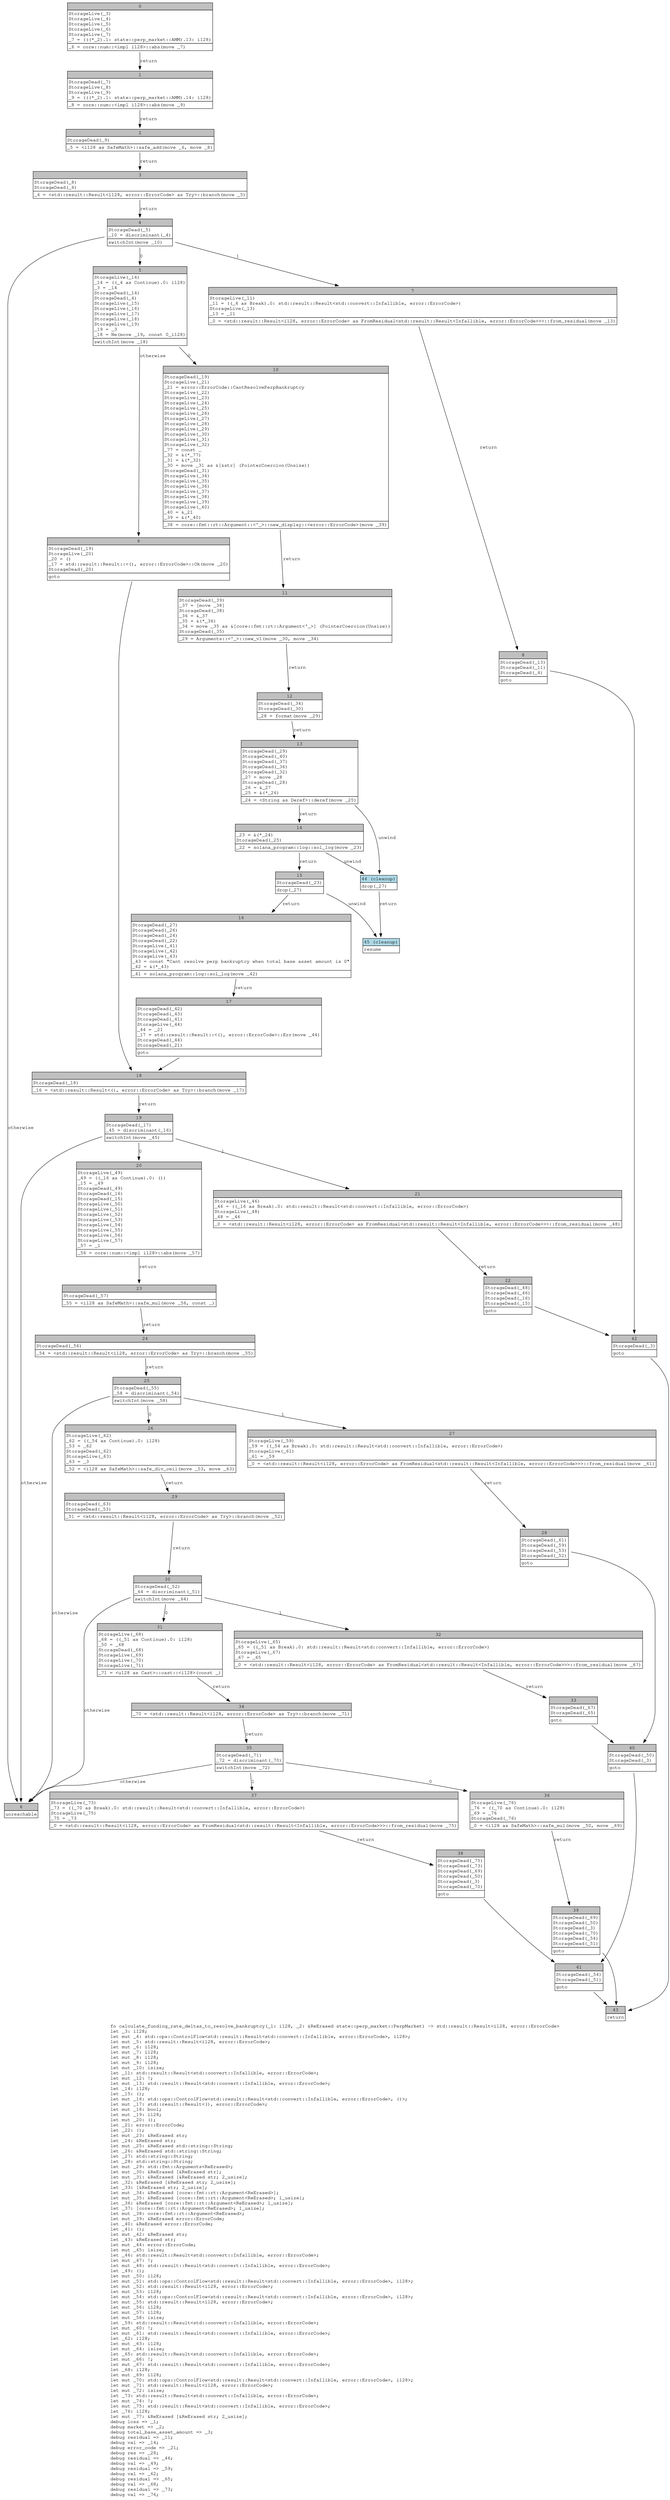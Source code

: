 digraph Mir_0_2394 {
    graph [fontname="Courier, monospace"];
    node [fontname="Courier, monospace"];
    edge [fontname="Courier, monospace"];
    label=<fn calculate_funding_rate_deltas_to_resolve_bankruptcy(_1: i128, _2: &amp;ReErased state::perp_market::PerpMarket) -&gt; std::result::Result&lt;i128, error::ErrorCode&gt;<br align="left"/>let _3: i128;<br align="left"/>let mut _4: std::ops::ControlFlow&lt;std::result::Result&lt;std::convert::Infallible, error::ErrorCode&gt;, i128&gt;;<br align="left"/>let mut _5: std::result::Result&lt;i128, error::ErrorCode&gt;;<br align="left"/>let mut _6: i128;<br align="left"/>let mut _7: i128;<br align="left"/>let mut _8: i128;<br align="left"/>let mut _9: i128;<br align="left"/>let mut _10: isize;<br align="left"/>let _11: std::result::Result&lt;std::convert::Infallible, error::ErrorCode&gt;;<br align="left"/>let mut _12: !;<br align="left"/>let mut _13: std::result::Result&lt;std::convert::Infallible, error::ErrorCode&gt;;<br align="left"/>let _14: i128;<br align="left"/>let _15: ();<br align="left"/>let mut _16: std::ops::ControlFlow&lt;std::result::Result&lt;std::convert::Infallible, error::ErrorCode&gt;, ()&gt;;<br align="left"/>let mut _17: std::result::Result&lt;(), error::ErrorCode&gt;;<br align="left"/>let mut _18: bool;<br align="left"/>let mut _19: i128;<br align="left"/>let mut _20: ();<br align="left"/>let _21: error::ErrorCode;<br align="left"/>let _22: ();<br align="left"/>let mut _23: &amp;ReErased str;<br align="left"/>let _24: &amp;ReErased str;<br align="left"/>let mut _25: &amp;ReErased std::string::String;<br align="left"/>let _26: &amp;ReErased std::string::String;<br align="left"/>let _27: std::string::String;<br align="left"/>let _28: std::string::String;<br align="left"/>let mut _29: std::fmt::Arguments&lt;ReErased&gt;;<br align="left"/>let mut _30: &amp;ReErased [&amp;ReErased str];<br align="left"/>let mut _31: &amp;ReErased [&amp;ReErased str; 2_usize];<br align="left"/>let _32: &amp;ReErased [&amp;ReErased str; 2_usize];<br align="left"/>let _33: [&amp;ReErased str; 2_usize];<br align="left"/>let mut _34: &amp;ReErased [core::fmt::rt::Argument&lt;ReErased&gt;];<br align="left"/>let mut _35: &amp;ReErased [core::fmt::rt::Argument&lt;ReErased&gt;; 1_usize];<br align="left"/>let _36: &amp;ReErased [core::fmt::rt::Argument&lt;ReErased&gt;; 1_usize];<br align="left"/>let _37: [core::fmt::rt::Argument&lt;ReErased&gt;; 1_usize];<br align="left"/>let mut _38: core::fmt::rt::Argument&lt;ReErased&gt;;<br align="left"/>let mut _39: &amp;ReErased error::ErrorCode;<br align="left"/>let _40: &amp;ReErased error::ErrorCode;<br align="left"/>let _41: ();<br align="left"/>let mut _42: &amp;ReErased str;<br align="left"/>let _43: &amp;ReErased str;<br align="left"/>let mut _44: error::ErrorCode;<br align="left"/>let mut _45: isize;<br align="left"/>let _46: std::result::Result&lt;std::convert::Infallible, error::ErrorCode&gt;;<br align="left"/>let mut _47: !;<br align="left"/>let mut _48: std::result::Result&lt;std::convert::Infallible, error::ErrorCode&gt;;<br align="left"/>let _49: ();<br align="left"/>let mut _50: i128;<br align="left"/>let mut _51: std::ops::ControlFlow&lt;std::result::Result&lt;std::convert::Infallible, error::ErrorCode&gt;, i128&gt;;<br align="left"/>let mut _52: std::result::Result&lt;i128, error::ErrorCode&gt;;<br align="left"/>let mut _53: i128;<br align="left"/>let mut _54: std::ops::ControlFlow&lt;std::result::Result&lt;std::convert::Infallible, error::ErrorCode&gt;, i128&gt;;<br align="left"/>let mut _55: std::result::Result&lt;i128, error::ErrorCode&gt;;<br align="left"/>let mut _56: i128;<br align="left"/>let mut _57: i128;<br align="left"/>let mut _58: isize;<br align="left"/>let _59: std::result::Result&lt;std::convert::Infallible, error::ErrorCode&gt;;<br align="left"/>let mut _60: !;<br align="left"/>let mut _61: std::result::Result&lt;std::convert::Infallible, error::ErrorCode&gt;;<br align="left"/>let _62: i128;<br align="left"/>let mut _63: i128;<br align="left"/>let mut _64: isize;<br align="left"/>let _65: std::result::Result&lt;std::convert::Infallible, error::ErrorCode&gt;;<br align="left"/>let mut _66: !;<br align="left"/>let mut _67: std::result::Result&lt;std::convert::Infallible, error::ErrorCode&gt;;<br align="left"/>let _68: i128;<br align="left"/>let mut _69: i128;<br align="left"/>let mut _70: std::ops::ControlFlow&lt;std::result::Result&lt;std::convert::Infallible, error::ErrorCode&gt;, i128&gt;;<br align="left"/>let mut _71: std::result::Result&lt;i128, error::ErrorCode&gt;;<br align="left"/>let mut _72: isize;<br align="left"/>let _73: std::result::Result&lt;std::convert::Infallible, error::ErrorCode&gt;;<br align="left"/>let mut _74: !;<br align="left"/>let mut _75: std::result::Result&lt;std::convert::Infallible, error::ErrorCode&gt;;<br align="left"/>let _76: i128;<br align="left"/>let mut _77: &amp;ReErased [&amp;ReErased str; 2_usize];<br align="left"/>debug loss =&gt; _1;<br align="left"/>debug market =&gt; _2;<br align="left"/>debug total_base_asset_amount =&gt; _3;<br align="left"/>debug residual =&gt; _11;<br align="left"/>debug val =&gt; _14;<br align="left"/>debug error_code =&gt; _21;<br align="left"/>debug res =&gt; _28;<br align="left"/>debug residual =&gt; _46;<br align="left"/>debug val =&gt; _49;<br align="left"/>debug residual =&gt; _59;<br align="left"/>debug val =&gt; _62;<br align="left"/>debug residual =&gt; _65;<br align="left"/>debug val =&gt; _68;<br align="left"/>debug residual =&gt; _73;<br align="left"/>debug val =&gt; _76;<br align="left"/>>;
    bb0__0_2394 [shape="none", label=<<table border="0" cellborder="1" cellspacing="0"><tr><td bgcolor="gray" align="center" colspan="1">0</td></tr><tr><td align="left" balign="left">StorageLive(_3)<br/>StorageLive(_4)<br/>StorageLive(_5)<br/>StorageLive(_6)<br/>StorageLive(_7)<br/>_7 = (((*_2).1: state::perp_market::AMM).13: i128)<br/></td></tr><tr><td align="left">_6 = core::num::&lt;impl i128&gt;::abs(move _7)</td></tr></table>>];
    bb1__0_2394 [shape="none", label=<<table border="0" cellborder="1" cellspacing="0"><tr><td bgcolor="gray" align="center" colspan="1">1</td></tr><tr><td align="left" balign="left">StorageDead(_7)<br/>StorageLive(_8)<br/>StorageLive(_9)<br/>_9 = (((*_2).1: state::perp_market::AMM).14: i128)<br/></td></tr><tr><td align="left">_8 = core::num::&lt;impl i128&gt;::abs(move _9)</td></tr></table>>];
    bb2__0_2394 [shape="none", label=<<table border="0" cellborder="1" cellspacing="0"><tr><td bgcolor="gray" align="center" colspan="1">2</td></tr><tr><td align="left" balign="left">StorageDead(_9)<br/></td></tr><tr><td align="left">_5 = &lt;i128 as SafeMath&gt;::safe_add(move _6, move _8)</td></tr></table>>];
    bb3__0_2394 [shape="none", label=<<table border="0" cellborder="1" cellspacing="0"><tr><td bgcolor="gray" align="center" colspan="1">3</td></tr><tr><td align="left" balign="left">StorageDead(_8)<br/>StorageDead(_6)<br/></td></tr><tr><td align="left">_4 = &lt;std::result::Result&lt;i128, error::ErrorCode&gt; as Try&gt;::branch(move _5)</td></tr></table>>];
    bb4__0_2394 [shape="none", label=<<table border="0" cellborder="1" cellspacing="0"><tr><td bgcolor="gray" align="center" colspan="1">4</td></tr><tr><td align="left" balign="left">StorageDead(_5)<br/>_10 = discriminant(_4)<br/></td></tr><tr><td align="left">switchInt(move _10)</td></tr></table>>];
    bb5__0_2394 [shape="none", label=<<table border="0" cellborder="1" cellspacing="0"><tr><td bgcolor="gray" align="center" colspan="1">5</td></tr><tr><td align="left" balign="left">StorageLive(_14)<br/>_14 = ((_4 as Continue).0: i128)<br/>_3 = _14<br/>StorageDead(_14)<br/>StorageDead(_4)<br/>StorageLive(_15)<br/>StorageLive(_16)<br/>StorageLive(_17)<br/>StorageLive(_18)<br/>StorageLive(_19)<br/>_19 = _3<br/>_18 = Ne(move _19, const 0_i128)<br/></td></tr><tr><td align="left">switchInt(move _18)</td></tr></table>>];
    bb6__0_2394 [shape="none", label=<<table border="0" cellborder="1" cellspacing="0"><tr><td bgcolor="gray" align="center" colspan="1">6</td></tr><tr><td align="left">unreachable</td></tr></table>>];
    bb7__0_2394 [shape="none", label=<<table border="0" cellborder="1" cellspacing="0"><tr><td bgcolor="gray" align="center" colspan="1">7</td></tr><tr><td align="left" balign="left">StorageLive(_11)<br/>_11 = ((_4 as Break).0: std::result::Result&lt;std::convert::Infallible, error::ErrorCode&gt;)<br/>StorageLive(_13)<br/>_13 = _11<br/></td></tr><tr><td align="left">_0 = &lt;std::result::Result&lt;i128, error::ErrorCode&gt; as FromResidual&lt;std::result::Result&lt;Infallible, error::ErrorCode&gt;&gt;&gt;::from_residual(move _13)</td></tr></table>>];
    bb8__0_2394 [shape="none", label=<<table border="0" cellborder="1" cellspacing="0"><tr><td bgcolor="gray" align="center" colspan="1">8</td></tr><tr><td align="left" balign="left">StorageDead(_13)<br/>StorageDead(_11)<br/>StorageDead(_4)<br/></td></tr><tr><td align="left">goto</td></tr></table>>];
    bb9__0_2394 [shape="none", label=<<table border="0" cellborder="1" cellspacing="0"><tr><td bgcolor="gray" align="center" colspan="1">9</td></tr><tr><td align="left" balign="left">StorageDead(_19)<br/>StorageLive(_20)<br/>_20 = ()<br/>_17 = std::result::Result::&lt;(), error::ErrorCode&gt;::Ok(move _20)<br/>StorageDead(_20)<br/></td></tr><tr><td align="left">goto</td></tr></table>>];
    bb10__0_2394 [shape="none", label=<<table border="0" cellborder="1" cellspacing="0"><tr><td bgcolor="gray" align="center" colspan="1">10</td></tr><tr><td align="left" balign="left">StorageDead(_19)<br/>StorageLive(_21)<br/>_21 = error::ErrorCode::CantResolvePerpBankruptcy<br/>StorageLive(_22)<br/>StorageLive(_23)<br/>StorageLive(_24)<br/>StorageLive(_25)<br/>StorageLive(_26)<br/>StorageLive(_27)<br/>StorageLive(_28)<br/>StorageLive(_29)<br/>StorageLive(_30)<br/>StorageLive(_31)<br/>StorageLive(_32)<br/>_77 = const _<br/>_32 = &amp;(*_77)<br/>_31 = &amp;(*_32)<br/>_30 = move _31 as &amp;[&amp;str] (PointerCoercion(Unsize))<br/>StorageDead(_31)<br/>StorageLive(_34)<br/>StorageLive(_35)<br/>StorageLive(_36)<br/>StorageLive(_37)<br/>StorageLive(_38)<br/>StorageLive(_39)<br/>StorageLive(_40)<br/>_40 = &amp;_21<br/>_39 = &amp;(*_40)<br/></td></tr><tr><td align="left">_38 = core::fmt::rt::Argument::&lt;'_&gt;::new_display::&lt;error::ErrorCode&gt;(move _39)</td></tr></table>>];
    bb11__0_2394 [shape="none", label=<<table border="0" cellborder="1" cellspacing="0"><tr><td bgcolor="gray" align="center" colspan="1">11</td></tr><tr><td align="left" balign="left">StorageDead(_39)<br/>_37 = [move _38]<br/>StorageDead(_38)<br/>_36 = &amp;_37<br/>_35 = &amp;(*_36)<br/>_34 = move _35 as &amp;[core::fmt::rt::Argument&lt;'_&gt;] (PointerCoercion(Unsize))<br/>StorageDead(_35)<br/></td></tr><tr><td align="left">_29 = Arguments::&lt;'_&gt;::new_v1(move _30, move _34)</td></tr></table>>];
    bb12__0_2394 [shape="none", label=<<table border="0" cellborder="1" cellspacing="0"><tr><td bgcolor="gray" align="center" colspan="1">12</td></tr><tr><td align="left" balign="left">StorageDead(_34)<br/>StorageDead(_30)<br/></td></tr><tr><td align="left">_28 = format(move _29)</td></tr></table>>];
    bb13__0_2394 [shape="none", label=<<table border="0" cellborder="1" cellspacing="0"><tr><td bgcolor="gray" align="center" colspan="1">13</td></tr><tr><td align="left" balign="left">StorageDead(_29)<br/>StorageDead(_40)<br/>StorageDead(_37)<br/>StorageDead(_36)<br/>StorageDead(_32)<br/>_27 = move _28<br/>StorageDead(_28)<br/>_26 = &amp;_27<br/>_25 = &amp;(*_26)<br/></td></tr><tr><td align="left">_24 = &lt;String as Deref&gt;::deref(move _25)</td></tr></table>>];
    bb14__0_2394 [shape="none", label=<<table border="0" cellborder="1" cellspacing="0"><tr><td bgcolor="gray" align="center" colspan="1">14</td></tr><tr><td align="left" balign="left">_23 = &amp;(*_24)<br/>StorageDead(_25)<br/></td></tr><tr><td align="left">_22 = solana_program::log::sol_log(move _23)</td></tr></table>>];
    bb15__0_2394 [shape="none", label=<<table border="0" cellborder="1" cellspacing="0"><tr><td bgcolor="gray" align="center" colspan="1">15</td></tr><tr><td align="left" balign="left">StorageDead(_23)<br/></td></tr><tr><td align="left">drop(_27)</td></tr></table>>];
    bb16__0_2394 [shape="none", label=<<table border="0" cellborder="1" cellspacing="0"><tr><td bgcolor="gray" align="center" colspan="1">16</td></tr><tr><td align="left" balign="left">StorageDead(_27)<br/>StorageDead(_26)<br/>StorageDead(_24)<br/>StorageDead(_22)<br/>StorageLive(_41)<br/>StorageLive(_42)<br/>StorageLive(_43)<br/>_43 = const &quot;Cant resolve perp bankruptcy when total base asset amount is 0&quot;<br/>_42 = &amp;(*_43)<br/></td></tr><tr><td align="left">_41 = solana_program::log::sol_log(move _42)</td></tr></table>>];
    bb17__0_2394 [shape="none", label=<<table border="0" cellborder="1" cellspacing="0"><tr><td bgcolor="gray" align="center" colspan="1">17</td></tr><tr><td align="left" balign="left">StorageDead(_42)<br/>StorageDead(_43)<br/>StorageDead(_41)<br/>StorageLive(_44)<br/>_44 = _21<br/>_17 = std::result::Result::&lt;(), error::ErrorCode&gt;::Err(move _44)<br/>StorageDead(_44)<br/>StorageDead(_21)<br/></td></tr><tr><td align="left">goto</td></tr></table>>];
    bb18__0_2394 [shape="none", label=<<table border="0" cellborder="1" cellspacing="0"><tr><td bgcolor="gray" align="center" colspan="1">18</td></tr><tr><td align="left" balign="left">StorageDead(_18)<br/></td></tr><tr><td align="left">_16 = &lt;std::result::Result&lt;(), error::ErrorCode&gt; as Try&gt;::branch(move _17)</td></tr></table>>];
    bb19__0_2394 [shape="none", label=<<table border="0" cellborder="1" cellspacing="0"><tr><td bgcolor="gray" align="center" colspan="1">19</td></tr><tr><td align="left" balign="left">StorageDead(_17)<br/>_45 = discriminant(_16)<br/></td></tr><tr><td align="left">switchInt(move _45)</td></tr></table>>];
    bb20__0_2394 [shape="none", label=<<table border="0" cellborder="1" cellspacing="0"><tr><td bgcolor="gray" align="center" colspan="1">20</td></tr><tr><td align="left" balign="left">StorageLive(_49)<br/>_49 = ((_16 as Continue).0: ())<br/>_15 = _49<br/>StorageDead(_49)<br/>StorageDead(_16)<br/>StorageDead(_15)<br/>StorageLive(_50)<br/>StorageLive(_51)<br/>StorageLive(_52)<br/>StorageLive(_53)<br/>StorageLive(_54)<br/>StorageLive(_55)<br/>StorageLive(_56)<br/>StorageLive(_57)<br/>_57 = _1<br/></td></tr><tr><td align="left">_56 = core::num::&lt;impl i128&gt;::abs(move _57)</td></tr></table>>];
    bb21__0_2394 [shape="none", label=<<table border="0" cellborder="1" cellspacing="0"><tr><td bgcolor="gray" align="center" colspan="1">21</td></tr><tr><td align="left" balign="left">StorageLive(_46)<br/>_46 = ((_16 as Break).0: std::result::Result&lt;std::convert::Infallible, error::ErrorCode&gt;)<br/>StorageLive(_48)<br/>_48 = _46<br/></td></tr><tr><td align="left">_0 = &lt;std::result::Result&lt;i128, error::ErrorCode&gt; as FromResidual&lt;std::result::Result&lt;Infallible, error::ErrorCode&gt;&gt;&gt;::from_residual(move _48)</td></tr></table>>];
    bb22__0_2394 [shape="none", label=<<table border="0" cellborder="1" cellspacing="0"><tr><td bgcolor="gray" align="center" colspan="1">22</td></tr><tr><td align="left" balign="left">StorageDead(_48)<br/>StorageDead(_46)<br/>StorageDead(_16)<br/>StorageDead(_15)<br/></td></tr><tr><td align="left">goto</td></tr></table>>];
    bb23__0_2394 [shape="none", label=<<table border="0" cellborder="1" cellspacing="0"><tr><td bgcolor="gray" align="center" colspan="1">23</td></tr><tr><td align="left" balign="left">StorageDead(_57)<br/></td></tr><tr><td align="left">_55 = &lt;i128 as SafeMath&gt;::safe_mul(move _56, const _)</td></tr></table>>];
    bb24__0_2394 [shape="none", label=<<table border="0" cellborder="1" cellspacing="0"><tr><td bgcolor="gray" align="center" colspan="1">24</td></tr><tr><td align="left" balign="left">StorageDead(_56)<br/></td></tr><tr><td align="left">_54 = &lt;std::result::Result&lt;i128, error::ErrorCode&gt; as Try&gt;::branch(move _55)</td></tr></table>>];
    bb25__0_2394 [shape="none", label=<<table border="0" cellborder="1" cellspacing="0"><tr><td bgcolor="gray" align="center" colspan="1">25</td></tr><tr><td align="left" balign="left">StorageDead(_55)<br/>_58 = discriminant(_54)<br/></td></tr><tr><td align="left">switchInt(move _58)</td></tr></table>>];
    bb26__0_2394 [shape="none", label=<<table border="0" cellborder="1" cellspacing="0"><tr><td bgcolor="gray" align="center" colspan="1">26</td></tr><tr><td align="left" balign="left">StorageLive(_62)<br/>_62 = ((_54 as Continue).0: i128)<br/>_53 = _62<br/>StorageDead(_62)<br/>StorageLive(_63)<br/>_63 = _3<br/></td></tr><tr><td align="left">_52 = &lt;i128 as SafeMath&gt;::safe_div_ceil(move _53, move _63)</td></tr></table>>];
    bb27__0_2394 [shape="none", label=<<table border="0" cellborder="1" cellspacing="0"><tr><td bgcolor="gray" align="center" colspan="1">27</td></tr><tr><td align="left" balign="left">StorageLive(_59)<br/>_59 = ((_54 as Break).0: std::result::Result&lt;std::convert::Infallible, error::ErrorCode&gt;)<br/>StorageLive(_61)<br/>_61 = _59<br/></td></tr><tr><td align="left">_0 = &lt;std::result::Result&lt;i128, error::ErrorCode&gt; as FromResidual&lt;std::result::Result&lt;Infallible, error::ErrorCode&gt;&gt;&gt;::from_residual(move _61)</td></tr></table>>];
    bb28__0_2394 [shape="none", label=<<table border="0" cellborder="1" cellspacing="0"><tr><td bgcolor="gray" align="center" colspan="1">28</td></tr><tr><td align="left" balign="left">StorageDead(_61)<br/>StorageDead(_59)<br/>StorageDead(_53)<br/>StorageDead(_52)<br/></td></tr><tr><td align="left">goto</td></tr></table>>];
    bb29__0_2394 [shape="none", label=<<table border="0" cellborder="1" cellspacing="0"><tr><td bgcolor="gray" align="center" colspan="1">29</td></tr><tr><td align="left" balign="left">StorageDead(_63)<br/>StorageDead(_53)<br/></td></tr><tr><td align="left">_51 = &lt;std::result::Result&lt;i128, error::ErrorCode&gt; as Try&gt;::branch(move _52)</td></tr></table>>];
    bb30__0_2394 [shape="none", label=<<table border="0" cellborder="1" cellspacing="0"><tr><td bgcolor="gray" align="center" colspan="1">30</td></tr><tr><td align="left" balign="left">StorageDead(_52)<br/>_64 = discriminant(_51)<br/></td></tr><tr><td align="left">switchInt(move _64)</td></tr></table>>];
    bb31__0_2394 [shape="none", label=<<table border="0" cellborder="1" cellspacing="0"><tr><td bgcolor="gray" align="center" colspan="1">31</td></tr><tr><td align="left" balign="left">StorageLive(_68)<br/>_68 = ((_51 as Continue).0: i128)<br/>_50 = _68<br/>StorageDead(_68)<br/>StorageLive(_69)<br/>StorageLive(_70)<br/>StorageLive(_71)<br/></td></tr><tr><td align="left">_71 = &lt;u128 as Cast&gt;::cast::&lt;i128&gt;(const _)</td></tr></table>>];
    bb32__0_2394 [shape="none", label=<<table border="0" cellborder="1" cellspacing="0"><tr><td bgcolor="gray" align="center" colspan="1">32</td></tr><tr><td align="left" balign="left">StorageLive(_65)<br/>_65 = ((_51 as Break).0: std::result::Result&lt;std::convert::Infallible, error::ErrorCode&gt;)<br/>StorageLive(_67)<br/>_67 = _65<br/></td></tr><tr><td align="left">_0 = &lt;std::result::Result&lt;i128, error::ErrorCode&gt; as FromResidual&lt;std::result::Result&lt;Infallible, error::ErrorCode&gt;&gt;&gt;::from_residual(move _67)</td></tr></table>>];
    bb33__0_2394 [shape="none", label=<<table border="0" cellborder="1" cellspacing="0"><tr><td bgcolor="gray" align="center" colspan="1">33</td></tr><tr><td align="left" balign="left">StorageDead(_67)<br/>StorageDead(_65)<br/></td></tr><tr><td align="left">goto</td></tr></table>>];
    bb34__0_2394 [shape="none", label=<<table border="0" cellborder="1" cellspacing="0"><tr><td bgcolor="gray" align="center" colspan="1">34</td></tr><tr><td align="left">_70 = &lt;std::result::Result&lt;i128, error::ErrorCode&gt; as Try&gt;::branch(move _71)</td></tr></table>>];
    bb35__0_2394 [shape="none", label=<<table border="0" cellborder="1" cellspacing="0"><tr><td bgcolor="gray" align="center" colspan="1">35</td></tr><tr><td align="left" balign="left">StorageDead(_71)<br/>_72 = discriminant(_70)<br/></td></tr><tr><td align="left">switchInt(move _72)</td></tr></table>>];
    bb36__0_2394 [shape="none", label=<<table border="0" cellborder="1" cellspacing="0"><tr><td bgcolor="gray" align="center" colspan="1">36</td></tr><tr><td align="left" balign="left">StorageLive(_76)<br/>_76 = ((_70 as Continue).0: i128)<br/>_69 = _76<br/>StorageDead(_76)<br/></td></tr><tr><td align="left">_0 = &lt;i128 as SafeMath&gt;::safe_mul(move _50, move _69)</td></tr></table>>];
    bb37__0_2394 [shape="none", label=<<table border="0" cellborder="1" cellspacing="0"><tr><td bgcolor="gray" align="center" colspan="1">37</td></tr><tr><td align="left" balign="left">StorageLive(_73)<br/>_73 = ((_70 as Break).0: std::result::Result&lt;std::convert::Infallible, error::ErrorCode&gt;)<br/>StorageLive(_75)<br/>_75 = _73<br/></td></tr><tr><td align="left">_0 = &lt;std::result::Result&lt;i128, error::ErrorCode&gt; as FromResidual&lt;std::result::Result&lt;Infallible, error::ErrorCode&gt;&gt;&gt;::from_residual(move _75)</td></tr></table>>];
    bb38__0_2394 [shape="none", label=<<table border="0" cellborder="1" cellspacing="0"><tr><td bgcolor="gray" align="center" colspan="1">38</td></tr><tr><td align="left" balign="left">StorageDead(_75)<br/>StorageDead(_73)<br/>StorageDead(_69)<br/>StorageDead(_50)<br/>StorageDead(_3)<br/>StorageDead(_70)<br/></td></tr><tr><td align="left">goto</td></tr></table>>];
    bb39__0_2394 [shape="none", label=<<table border="0" cellborder="1" cellspacing="0"><tr><td bgcolor="gray" align="center" colspan="1">39</td></tr><tr><td align="left" balign="left">StorageDead(_69)<br/>StorageDead(_50)<br/>StorageDead(_3)<br/>StorageDead(_70)<br/>StorageDead(_54)<br/>StorageDead(_51)<br/></td></tr><tr><td align="left">goto</td></tr></table>>];
    bb40__0_2394 [shape="none", label=<<table border="0" cellborder="1" cellspacing="0"><tr><td bgcolor="gray" align="center" colspan="1">40</td></tr><tr><td align="left" balign="left">StorageDead(_50)<br/>StorageDead(_3)<br/></td></tr><tr><td align="left">goto</td></tr></table>>];
    bb41__0_2394 [shape="none", label=<<table border="0" cellborder="1" cellspacing="0"><tr><td bgcolor="gray" align="center" colspan="1">41</td></tr><tr><td align="left" balign="left">StorageDead(_54)<br/>StorageDead(_51)<br/></td></tr><tr><td align="left">goto</td></tr></table>>];
    bb42__0_2394 [shape="none", label=<<table border="0" cellborder="1" cellspacing="0"><tr><td bgcolor="gray" align="center" colspan="1">42</td></tr><tr><td align="left" balign="left">StorageDead(_3)<br/></td></tr><tr><td align="left">goto</td></tr></table>>];
    bb43__0_2394 [shape="none", label=<<table border="0" cellborder="1" cellspacing="0"><tr><td bgcolor="gray" align="center" colspan="1">43</td></tr><tr><td align="left">return</td></tr></table>>];
    bb44__0_2394 [shape="none", label=<<table border="0" cellborder="1" cellspacing="0"><tr><td bgcolor="lightblue" align="center" colspan="1">44 (cleanup)</td></tr><tr><td align="left">drop(_27)</td></tr></table>>];
    bb45__0_2394 [shape="none", label=<<table border="0" cellborder="1" cellspacing="0"><tr><td bgcolor="lightblue" align="center" colspan="1">45 (cleanup)</td></tr><tr><td align="left">resume</td></tr></table>>];
    bb0__0_2394 -> bb1__0_2394 [label="return"];
    bb1__0_2394 -> bb2__0_2394 [label="return"];
    bb2__0_2394 -> bb3__0_2394 [label="return"];
    bb3__0_2394 -> bb4__0_2394 [label="return"];
    bb4__0_2394 -> bb5__0_2394 [label="0"];
    bb4__0_2394 -> bb7__0_2394 [label="1"];
    bb4__0_2394 -> bb6__0_2394 [label="otherwise"];
    bb5__0_2394 -> bb10__0_2394 [label="0"];
    bb5__0_2394 -> bb9__0_2394 [label="otherwise"];
    bb7__0_2394 -> bb8__0_2394 [label="return"];
    bb8__0_2394 -> bb42__0_2394 [label=""];
    bb9__0_2394 -> bb18__0_2394 [label=""];
    bb10__0_2394 -> bb11__0_2394 [label="return"];
    bb11__0_2394 -> bb12__0_2394 [label="return"];
    bb12__0_2394 -> bb13__0_2394 [label="return"];
    bb13__0_2394 -> bb14__0_2394 [label="return"];
    bb13__0_2394 -> bb44__0_2394 [label="unwind"];
    bb14__0_2394 -> bb15__0_2394 [label="return"];
    bb14__0_2394 -> bb44__0_2394 [label="unwind"];
    bb15__0_2394 -> bb16__0_2394 [label="return"];
    bb15__0_2394 -> bb45__0_2394 [label="unwind"];
    bb16__0_2394 -> bb17__0_2394 [label="return"];
    bb17__0_2394 -> bb18__0_2394 [label=""];
    bb18__0_2394 -> bb19__0_2394 [label="return"];
    bb19__0_2394 -> bb20__0_2394 [label="0"];
    bb19__0_2394 -> bb21__0_2394 [label="1"];
    bb19__0_2394 -> bb6__0_2394 [label="otherwise"];
    bb20__0_2394 -> bb23__0_2394 [label="return"];
    bb21__0_2394 -> bb22__0_2394 [label="return"];
    bb22__0_2394 -> bb42__0_2394 [label=""];
    bb23__0_2394 -> bb24__0_2394 [label="return"];
    bb24__0_2394 -> bb25__0_2394 [label="return"];
    bb25__0_2394 -> bb26__0_2394 [label="0"];
    bb25__0_2394 -> bb27__0_2394 [label="1"];
    bb25__0_2394 -> bb6__0_2394 [label="otherwise"];
    bb26__0_2394 -> bb29__0_2394 [label="return"];
    bb27__0_2394 -> bb28__0_2394 [label="return"];
    bb28__0_2394 -> bb40__0_2394 [label=""];
    bb29__0_2394 -> bb30__0_2394 [label="return"];
    bb30__0_2394 -> bb31__0_2394 [label="0"];
    bb30__0_2394 -> bb32__0_2394 [label="1"];
    bb30__0_2394 -> bb6__0_2394 [label="otherwise"];
    bb31__0_2394 -> bb34__0_2394 [label="return"];
    bb32__0_2394 -> bb33__0_2394 [label="return"];
    bb33__0_2394 -> bb40__0_2394 [label=""];
    bb34__0_2394 -> bb35__0_2394 [label="return"];
    bb35__0_2394 -> bb36__0_2394 [label="0"];
    bb35__0_2394 -> bb37__0_2394 [label="1"];
    bb35__0_2394 -> bb6__0_2394 [label="otherwise"];
    bb36__0_2394 -> bb39__0_2394 [label="return"];
    bb37__0_2394 -> bb38__0_2394 [label="return"];
    bb38__0_2394 -> bb41__0_2394 [label=""];
    bb39__0_2394 -> bb43__0_2394 [label=""];
    bb40__0_2394 -> bb41__0_2394 [label=""];
    bb41__0_2394 -> bb43__0_2394 [label=""];
    bb42__0_2394 -> bb43__0_2394 [label=""];
    bb44__0_2394 -> bb45__0_2394 [label="return"];
}

